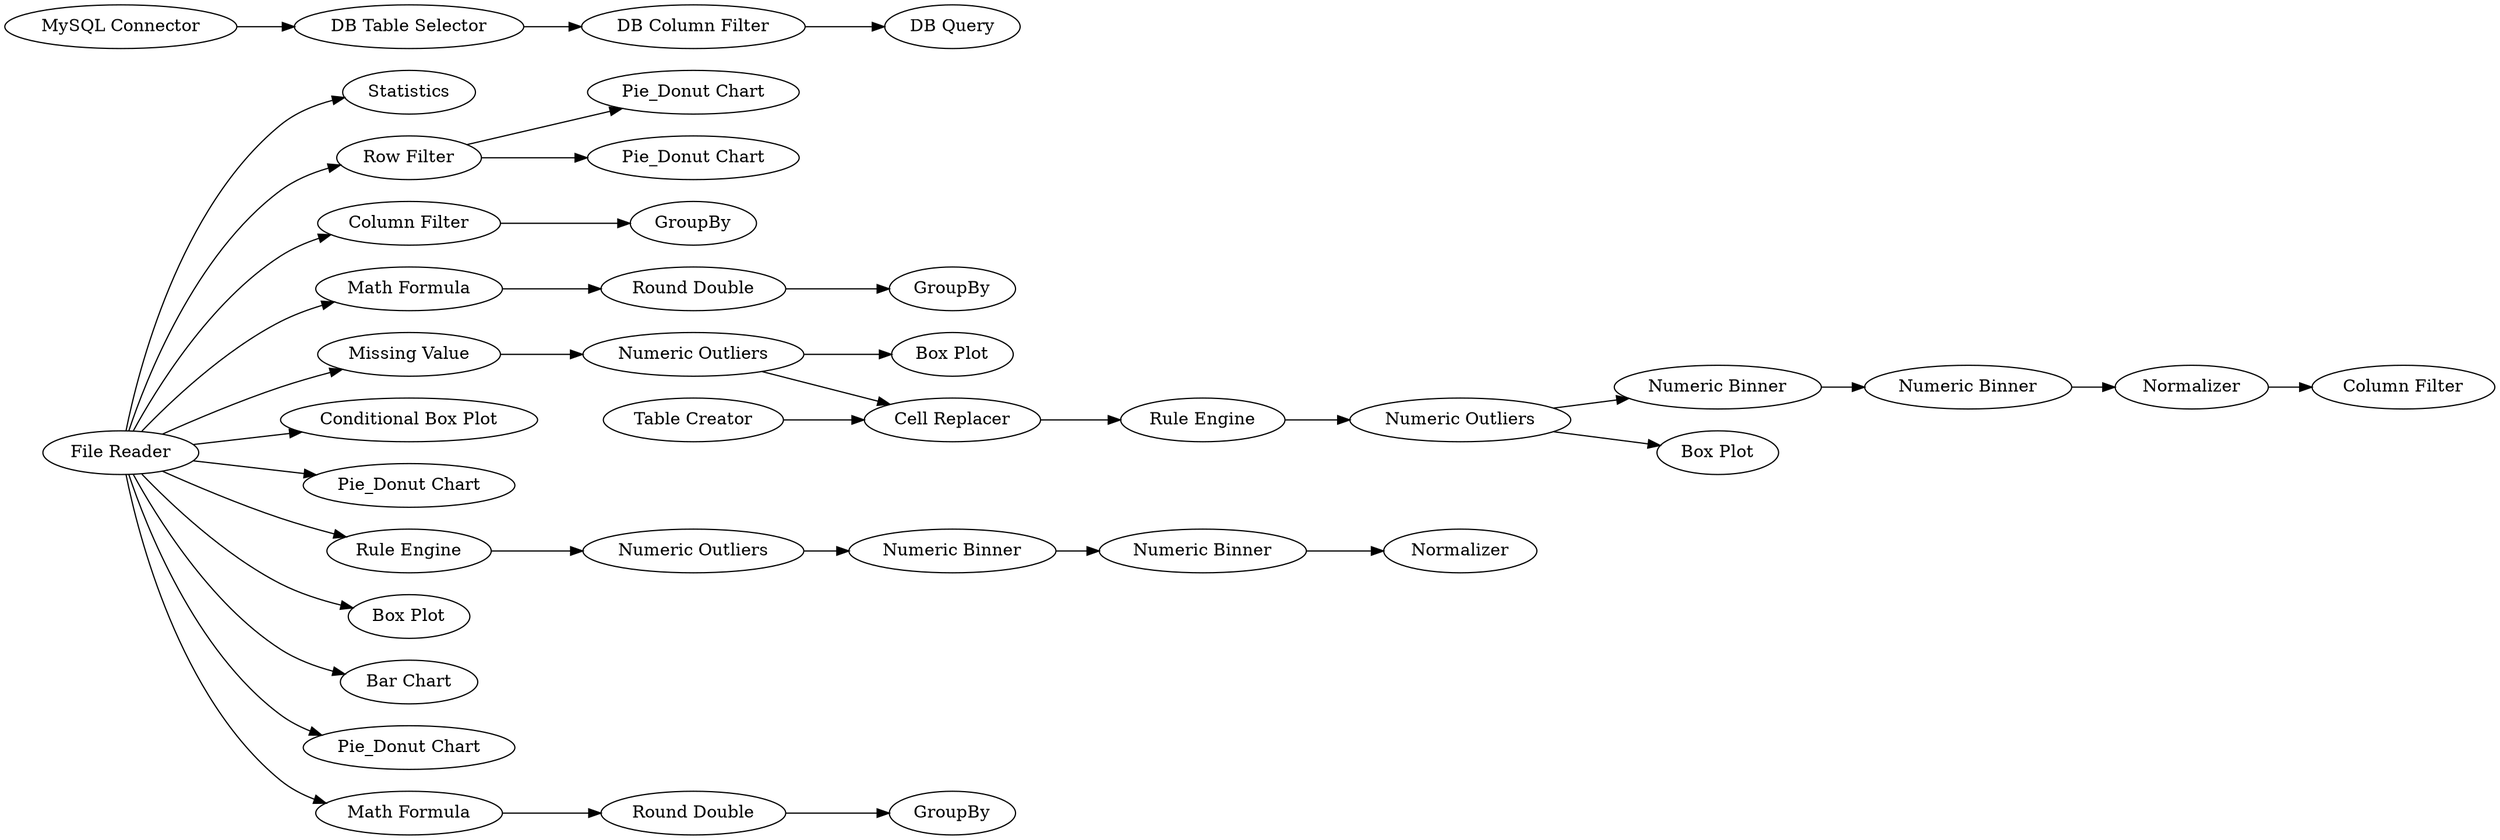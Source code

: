 digraph {
	1 -> 39
	53 -> 54
	1 -> 27
	44 -> 46
	42 -> 43
	10 -> 23
	52 -> 51
	1 -> 40
	1 -> 63
	55 -> 53
	31 -> 33
	1 -> 2
	58 -> 59
	1 -> 50
	1 -> 41
	46 -> 47
	33 -> 35
	1 -> 62
	45 -> 52
	1 -> 28
	51 -> 55
	5 -> 18
	47 -> 49
	1 -> 10
	51 -> 60
	1 -> 42
	35 -> 36
	54 -> 61
	50 -> 44
	27 -> 25
	58 -> 45
	56 -> 45
	23 -> 22
	18 -> 21
	40 -> 58
	27 -> 29
	1 -> 5
	27 [label="Row Filter"]
	55 [label="Numeric Binner"]
	52 [label="Rule Engine"]
	18 [label="Round Double"]
	21 [label=GroupBy]
	58 [label="Numeric Outliers"]
	49 [label=Normalizer]
	41 [label="Box Plot"]
	31 [label="MySQL Connector"]
	51 [label="Numeric Outliers"]
	56 [label="Table Creator"]
	25 [label="Pie_Donut Chart"]
	54 [label=Normalizer]
	10 [label="Math Formula"]
	59 [label="Box Plot"]
	50 [label="Rule Engine"]
	1 [label="File Reader"]
	42 [label="Column Filter"]
	22 [label=GroupBy]
	53 [label="Numeric Binner"]
	28 [label="Pie_Donut Chart"]
	23 [label="Round Double"]
	47 [label="Numeric Binner"]
	63 [label="Conditional Box Plot"]
	61 [label="Column Filter"]
	60 [label="Box Plot"]
	5 [label="Math Formula"]
	43 [label=GroupBy]
	35 [label="DB Column Filter"]
	44 [label="Numeric Outliers"]
	62 [label="Bar Chart"]
	29 [label="Pie_Donut Chart"]
	36 [label="DB Query"]
	46 [label="Numeric Binner"]
	40 [label="Missing Value"]
	39 [label=Statistics]
	33 [label="DB Table Selector"]
	2 [label="Pie_Donut Chart"]
	45 [label="Cell Replacer"]
	rankdir=LR
}
